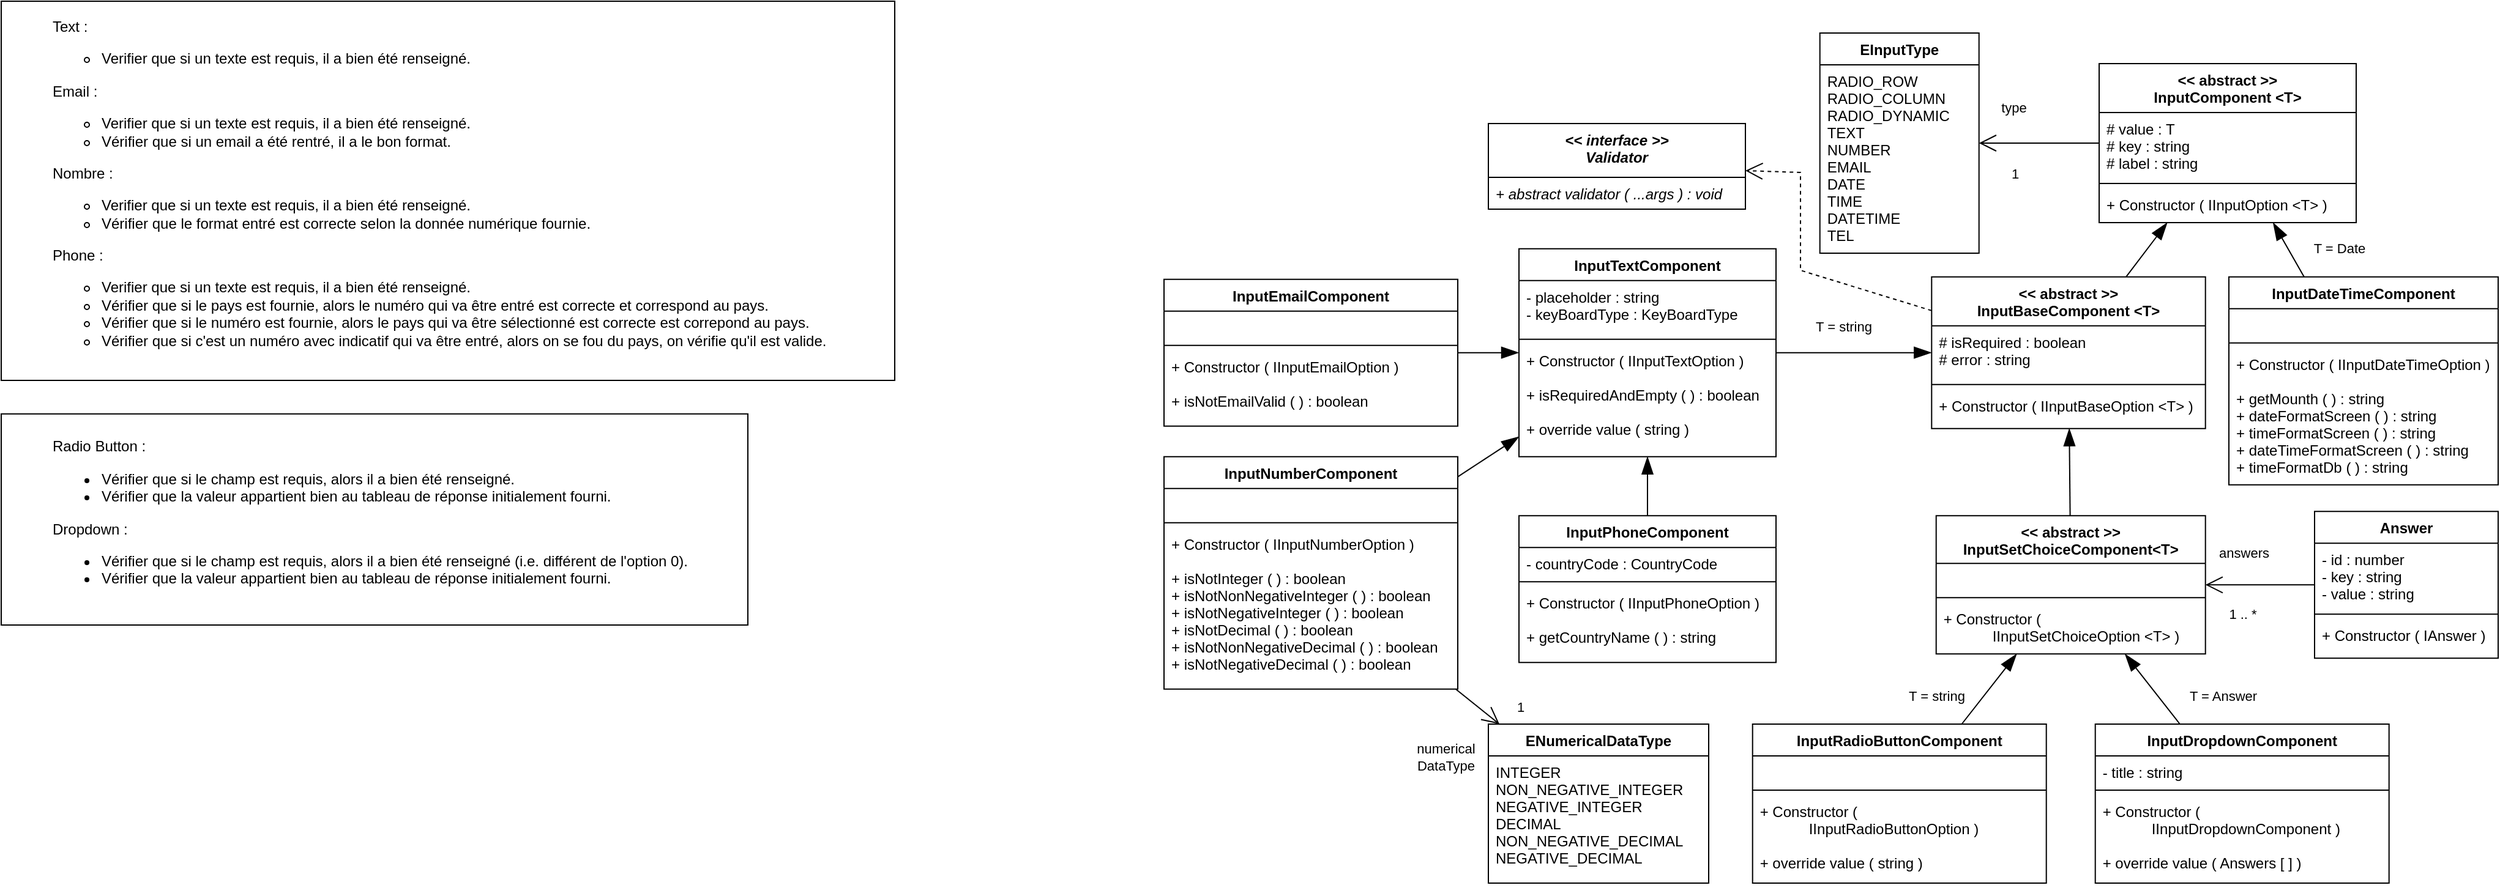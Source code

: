 <mxfile version="20.3.0" type="device"><diagram id="oLknjcHuUUipxlA5i6N5" name="Page-1"><mxGraphModel dx="1541" dy="1760" grid="1" gridSize="10" guides="1" tooltips="1" connect="1" arrows="1" fold="1" page="1" pageScale="1" pageWidth="1169" pageHeight="827" math="0" shadow="0"><root><mxCell id="0"/><mxCell id="1" parent="0"/><mxCell id="k_0akFqak8C3ro5YNcgT-83" value="&lt;&lt; abstract &gt;&gt;&#10;InputComponent &lt;T&gt;" style="swimlane;fontStyle=1;align=center;verticalAlign=top;childLayout=stackLayout;horizontal=1;startSize=40;horizontalStack=0;resizeParent=1;resizeParentMax=0;resizeLast=0;collapsible=1;marginBottom=0;" parent="1" vertex="1"><mxGeometry x="3144" y="91" width="210" height="130" as="geometry"/></mxCell><mxCell id="k_0akFqak8C3ro5YNcgT-84" value="# value : T&#10;# key : string&#10;# label : string" style="text;strokeColor=none;fillColor=none;align=left;verticalAlign=top;spacingLeft=4;spacingRight=4;overflow=hidden;rotatable=0;points=[[0,0.5],[1,0.5]];portConstraint=eastwest;" parent="k_0akFqak8C3ro5YNcgT-83" vertex="1"><mxGeometry y="40" width="210" height="54" as="geometry"/></mxCell><mxCell id="k_0akFqak8C3ro5YNcgT-85" value="" style="line;strokeWidth=1;fillColor=none;align=left;verticalAlign=middle;spacingTop=-1;spacingLeft=3;spacingRight=3;rotatable=0;labelPosition=right;points=[];portConstraint=eastwest;" parent="k_0akFqak8C3ro5YNcgT-83" vertex="1"><mxGeometry y="94" width="210" height="8" as="geometry"/></mxCell><mxCell id="k_0akFqak8C3ro5YNcgT-86" value="+ Constructor ( IInputOption &lt;T&gt; )" style="text;strokeColor=none;fillColor=none;align=left;verticalAlign=top;spacingLeft=4;spacingRight=4;overflow=hidden;rotatable=0;points=[[0,0.5],[1,0.5]];portConstraint=eastwest;" parent="k_0akFqak8C3ro5YNcgT-83" vertex="1"><mxGeometry y="102" width="210" height="28" as="geometry"/></mxCell><mxCell id="k_0akFqak8C3ro5YNcgT-87" value="EInputType" style="swimlane;fontStyle=1;align=center;verticalAlign=top;childLayout=stackLayout;horizontal=1;startSize=26;horizontalStack=0;resizeParent=1;resizeParentMax=0;resizeLast=0;collapsible=1;marginBottom=0;" parent="1" vertex="1"><mxGeometry x="2915.85" y="66" width="130" height="180" as="geometry"/></mxCell><mxCell id="k_0akFqak8C3ro5YNcgT-88" value="RADIO_ROW&#10;    RADIO_COLUMN&#10;    RADIO_DYNAMIC&#10;    TEXT&#10;    NUMBER&#10;    EMAIL&#10;    DATE&#10;    TIME&#10;    DATETIME&#10;TEL" style="text;strokeColor=none;fillColor=none;align=left;verticalAlign=top;spacingLeft=4;spacingRight=4;overflow=hidden;rotatable=0;points=[[0,0.5],[1,0.5]];portConstraint=eastwest;" parent="k_0akFqak8C3ro5YNcgT-87" vertex="1"><mxGeometry y="26" width="130" height="154" as="geometry"/></mxCell><mxCell id="k_0akFqak8C3ro5YNcgT-89" value="" style="endArrow=open;html=1;rounded=0;endFill=0;endSize=12;startSize=12;" parent="1" source="k_0akFqak8C3ro5YNcgT-83" target="k_0akFqak8C3ro5YNcgT-87" edge="1"><mxGeometry width="50" height="50" relative="1" as="geometry"><mxPoint x="3017" y="496" as="sourcePoint"/><mxPoint x="3067" y="446" as="targetPoint"/></mxGeometry></mxCell><mxCell id="k_0akFqak8C3ro5YNcgT-90" value="type" style="edgeLabel;html=1;align=center;verticalAlign=middle;resizable=0;points=[];" parent="k_0akFqak8C3ro5YNcgT-89" vertex="1" connectable="0"><mxGeometry x="-0.674" relative="1" as="geometry"><mxPoint x="-54" y="-29" as="offset"/></mxGeometry></mxCell><mxCell id="k_0akFqak8C3ro5YNcgT-91" value="1" style="edgeLabel;html=1;align=center;verticalAlign=middle;resizable=0;points=[];" parent="k_0akFqak8C3ro5YNcgT-89" vertex="1" connectable="0"><mxGeometry x="-0.396" y="-3" relative="1" as="geometry"><mxPoint x="-40" y="28" as="offset"/></mxGeometry></mxCell><mxCell id="k_0akFqak8C3ro5YNcgT-92" value="&lt;&lt; abstract &gt;&gt;&#10;InputBaseComponent &lt;T&gt;" style="swimlane;fontStyle=1;align=center;verticalAlign=top;childLayout=stackLayout;horizontal=1;startSize=40;horizontalStack=0;resizeParent=1;resizeParentMax=0;resizeLast=0;collapsible=1;marginBottom=0;" parent="1" vertex="1"><mxGeometry x="3007.15" y="265.33" width="223.7" height="124" as="geometry"/></mxCell><mxCell id="k_0akFqak8C3ro5YNcgT-93" value="# isRequired : boolean&#10;# error : string" style="text;strokeColor=none;fillColor=none;align=left;verticalAlign=top;spacingLeft=4;spacingRight=4;overflow=hidden;rotatable=0;points=[[0,0.5],[1,0.5]];portConstraint=eastwest;" parent="k_0akFqak8C3ro5YNcgT-92" vertex="1"><mxGeometry y="40" width="223.7" height="44" as="geometry"/></mxCell><mxCell id="k_0akFqak8C3ro5YNcgT-94" value="" style="line;strokeWidth=1;fillColor=none;align=left;verticalAlign=middle;spacingTop=-1;spacingLeft=3;spacingRight=3;rotatable=0;labelPosition=right;points=[];portConstraint=eastwest;" parent="k_0akFqak8C3ro5YNcgT-92" vertex="1"><mxGeometry y="84" width="223.7" height="8" as="geometry"/></mxCell><mxCell id="k_0akFqak8C3ro5YNcgT-95" value="+ Constructor ( IInputBaseOption &lt;T&gt; )" style="text;strokeColor=none;fillColor=none;align=left;verticalAlign=top;spacingLeft=4;spacingRight=4;overflow=hidden;rotatable=0;points=[[0,0.5],[1,0.5]];portConstraint=eastwest;" parent="k_0akFqak8C3ro5YNcgT-92" vertex="1"><mxGeometry y="92" width="223.7" height="32" as="geometry"/></mxCell><mxCell id="k_0akFqak8C3ro5YNcgT-100" value="" style="endArrow=blockThin;html=1;rounded=0;endFill=1;endSize=12;startSize=12;" parent="1" source="k_0akFqak8C3ro5YNcgT-92" target="k_0akFqak8C3ro5YNcgT-83" edge="1"><mxGeometry width="50" height="50" relative="1" as="geometry"><mxPoint x="2897.002" y="791.0" as="sourcePoint"/><mxPoint x="3025.987" y="691.0" as="targetPoint"/></mxGeometry></mxCell><mxCell id="k_0akFqak8C3ro5YNcgT-103" value="InputTextComponent" style="swimlane;fontStyle=1;align=center;verticalAlign=top;childLayout=stackLayout;horizontal=1;startSize=26;horizontalStack=0;resizeParent=1;resizeParentMax=0;resizeLast=0;collapsible=1;marginBottom=0;" parent="1" vertex="1"><mxGeometry x="2670" y="242.33" width="210" height="170" as="geometry"/></mxCell><mxCell id="k_0akFqak8C3ro5YNcgT-104" value="- placeholder : string&#10;- keyBoardType : KeyBoardType&#10;" style="text;strokeColor=none;fillColor=none;align=left;verticalAlign=top;spacingLeft=4;spacingRight=4;overflow=hidden;rotatable=0;points=[[0,0.5],[1,0.5]];portConstraint=eastwest;" parent="k_0akFqak8C3ro5YNcgT-103" vertex="1"><mxGeometry y="26" width="210" height="44" as="geometry"/></mxCell><mxCell id="k_0akFqak8C3ro5YNcgT-105" value="" style="line;strokeWidth=1;fillColor=none;align=left;verticalAlign=middle;spacingTop=-1;spacingLeft=3;spacingRight=3;rotatable=0;labelPosition=right;points=[];portConstraint=eastwest;" parent="k_0akFqak8C3ro5YNcgT-103" vertex="1"><mxGeometry y="70" width="210" height="8" as="geometry"/></mxCell><mxCell id="k_0akFqak8C3ro5YNcgT-106" value="+ Constructor ( IInputTextOption )&#10;&#10;+ isRequiredAndEmpty ( ) : boolean&#10;&#10;+ override value ( string )" style="text;strokeColor=none;fillColor=none;align=left;verticalAlign=top;spacingLeft=4;spacingRight=4;overflow=hidden;rotatable=0;points=[[0,0.5],[1,0.5]];portConstraint=eastwest;" parent="k_0akFqak8C3ro5YNcgT-103" vertex="1"><mxGeometry y="78" width="210" height="92" as="geometry"/></mxCell><mxCell id="k_0akFqak8C3ro5YNcgT-107" value="" style="endArrow=blockThin;html=1;rounded=0;endFill=1;endSize=12;startSize=12;" parent="1" source="k_0akFqak8C3ro5YNcgT-103" target="k_0akFqak8C3ro5YNcgT-92" edge="1"><mxGeometry width="50" height="50" relative="1" as="geometry"><mxPoint x="3025.89" y="842" as="sourcePoint"/><mxPoint x="2901.003" y="755" as="targetPoint"/><Array as="points"/></mxGeometry></mxCell><mxCell id="k_0akFqak8C3ro5YNcgT-108" value="T = string" style="edgeLabel;html=1;align=center;verticalAlign=middle;resizable=0;points=[];" parent="k_0akFqak8C3ro5YNcgT-107" vertex="1" connectable="0"><mxGeometry x="-0.301" y="-2" relative="1" as="geometry"><mxPoint x="10" y="-24" as="offset"/></mxGeometry></mxCell><mxCell id="k_0akFqak8C3ro5YNcgT-165" value="InputEmailComponent" style="swimlane;fontStyle=1;align=center;verticalAlign=top;childLayout=stackLayout;horizontal=1;startSize=26;horizontalStack=0;resizeParent=1;resizeParentMax=0;resizeLast=0;collapsible=1;marginBottom=0;" parent="1" vertex="1"><mxGeometry x="2380" y="267.33" width="240" height="120" as="geometry"/></mxCell><mxCell id="k_0akFqak8C3ro5YNcgT-166" value=" " style="text;strokeColor=none;fillColor=none;align=left;verticalAlign=top;spacingLeft=4;spacingRight=4;overflow=hidden;rotatable=0;points=[[0,0.5],[1,0.5]];portConstraint=eastwest;" parent="k_0akFqak8C3ro5YNcgT-165" vertex="1"><mxGeometry y="26" width="240" height="24" as="geometry"/></mxCell><mxCell id="k_0akFqak8C3ro5YNcgT-167" value="" style="line;strokeWidth=1;fillColor=none;align=left;verticalAlign=middle;spacingTop=-1;spacingLeft=3;spacingRight=3;rotatable=0;labelPosition=right;points=[];portConstraint=eastwest;" parent="k_0akFqak8C3ro5YNcgT-165" vertex="1"><mxGeometry y="50" width="240" height="8" as="geometry"/></mxCell><mxCell id="k_0akFqak8C3ro5YNcgT-168" value="+ Constructor ( IInputEmailOption )&#10;&#10;+ isNotEmailValid ( ) : boolean" style="text;strokeColor=none;fillColor=none;align=left;verticalAlign=top;spacingLeft=4;spacingRight=4;overflow=hidden;rotatable=0;points=[[0,0.5],[1,0.5]];portConstraint=eastwest;" parent="k_0akFqak8C3ro5YNcgT-165" vertex="1"><mxGeometry y="58" width="240" height="62" as="geometry"/></mxCell><mxCell id="k_0akFqak8C3ro5YNcgT-169" value="" style="endArrow=blockThin;html=1;rounded=0;endFill=1;endSize=12;startSize=12;" parent="1" source="k_0akFqak8C3ro5YNcgT-165" target="k_0akFqak8C3ro5YNcgT-103" edge="1"><mxGeometry width="50" height="50" relative="1" as="geometry"><mxPoint x="2824" y="412.66" as="sourcePoint"/><mxPoint x="3010.3" y="365.925" as="targetPoint"/><Array as="points"/></mxGeometry></mxCell><mxCell id="k_0akFqak8C3ro5YNcgT-171" value="InputNumberComponent" style="swimlane;fontStyle=1;align=center;verticalAlign=top;childLayout=stackLayout;horizontal=1;startSize=26;horizontalStack=0;resizeParent=1;resizeParentMax=0;resizeLast=0;collapsible=1;marginBottom=0;" parent="1" vertex="1"><mxGeometry x="2380" y="412.33" width="240" height="190" as="geometry"/></mxCell><mxCell id="k_0akFqak8C3ro5YNcgT-172" value=" " style="text;strokeColor=none;fillColor=none;align=left;verticalAlign=top;spacingLeft=4;spacingRight=4;overflow=hidden;rotatable=0;points=[[0,0.5],[1,0.5]];portConstraint=eastwest;" parent="k_0akFqak8C3ro5YNcgT-171" vertex="1"><mxGeometry y="26" width="240" height="24" as="geometry"/></mxCell><mxCell id="k_0akFqak8C3ro5YNcgT-173" value="" style="line;strokeWidth=1;fillColor=none;align=left;verticalAlign=middle;spacingTop=-1;spacingLeft=3;spacingRight=3;rotatable=0;labelPosition=right;points=[];portConstraint=eastwest;" parent="k_0akFqak8C3ro5YNcgT-171" vertex="1"><mxGeometry y="50" width="240" height="8" as="geometry"/></mxCell><mxCell id="k_0akFqak8C3ro5YNcgT-174" value="+ Constructor ( IInputNumberOption )&#10;&#10;+ isNotInteger ( ) : boolean&#10;+ isNotNonNegativeInteger ( ) : boolean&#10;+ isNotNegativeInteger ( ) : boolean&#10;+ isNotDecimal ( ) : boolean&#10;+ isNotNonNegativeDecimal ( ) : boolean&#10;+ isNotNegativeDecimal ( ) : boolean" style="text;strokeColor=none;fillColor=none;align=left;verticalAlign=top;spacingLeft=4;spacingRight=4;overflow=hidden;rotatable=0;points=[[0,0.5],[1,0.5]];portConstraint=eastwest;" parent="k_0akFqak8C3ro5YNcgT-171" vertex="1"><mxGeometry y="58" width="240" height="132" as="geometry"/></mxCell><mxCell id="k_0akFqak8C3ro5YNcgT-175" value="ENumericalDataType" style="swimlane;fontStyle=1;align=center;verticalAlign=top;childLayout=stackLayout;horizontal=1;startSize=26;horizontalStack=0;resizeParent=1;resizeParentMax=0;resizeLast=0;collapsible=1;marginBottom=0;" parent="1" vertex="1"><mxGeometry x="2645" y="631.0" width="180" height="130" as="geometry"/></mxCell><mxCell id="k_0akFqak8C3ro5YNcgT-176" value="INTEGER&#10;NON_NEGATIVE_INTEGER&#10;NEGATIVE_INTEGER&#10;DECIMAL&#10;NON_NEGATIVE_DECIMAL&#10;NEGATIVE_DECIMAL" style="text;strokeColor=none;fillColor=none;align=left;verticalAlign=top;spacingLeft=4;spacingRight=4;overflow=hidden;rotatable=0;points=[[0,0.5],[1,0.5]];portConstraint=eastwest;" parent="k_0akFqak8C3ro5YNcgT-175" vertex="1"><mxGeometry y="26" width="180" height="104" as="geometry"/></mxCell><mxCell id="k_0akFqak8C3ro5YNcgT-177" value="" style="endArrow=open;html=1;rounded=0;endFill=0;endSize=12;startSize=12;" parent="1" source="k_0akFqak8C3ro5YNcgT-171" target="k_0akFqak8C3ro5YNcgT-175" edge="1"><mxGeometry width="50" height="50" relative="1" as="geometry"><mxPoint x="3117" y="885.31" as="sourcePoint"/><mxPoint x="3032" y="885.31" as="targetPoint"/><Array as="points"/></mxGeometry></mxCell><mxCell id="k_0akFqak8C3ro5YNcgT-178" value="numerical&lt;br&gt;DataType" style="edgeLabel;html=1;align=center;verticalAlign=middle;resizable=0;points=[];" parent="k_0akFqak8C3ro5YNcgT-177" vertex="1" connectable="0"><mxGeometry x="-0.674" relative="1" as="geometry"><mxPoint x="-14" y="51" as="offset"/></mxGeometry></mxCell><mxCell id="k_0akFqak8C3ro5YNcgT-179" value="1" style="edgeLabel;html=1;align=center;verticalAlign=middle;resizable=0;points=[];" parent="k_0akFqak8C3ro5YNcgT-177" vertex="1" connectable="0"><mxGeometry x="-0.396" y="-3" relative="1" as="geometry"><mxPoint x="43" y="3" as="offset"/></mxGeometry></mxCell><mxCell id="k_0akFqak8C3ro5YNcgT-180" value="" style="endArrow=blockThin;html=1;rounded=0;endFill=1;endSize=12;startSize=12;" parent="1" source="k_0akFqak8C3ro5YNcgT-171" target="k_0akFqak8C3ro5YNcgT-103" edge="1"><mxGeometry width="50" height="50" relative="1" as="geometry"><mxPoint x="2554.0" y="472" as="sourcePoint"/><mxPoint x="2614" y="460.0" as="targetPoint"/><Array as="points"/></mxGeometry></mxCell><mxCell id="2Xq7vHmZoa2aqklkCPyH-1" value="InputPhoneComponent" style="swimlane;fontStyle=1;align=center;verticalAlign=top;childLayout=stackLayout;horizontal=1;startSize=26;horizontalStack=0;resizeParent=1;resizeParentMax=0;resizeLast=0;collapsible=1;marginBottom=0;" vertex="1" parent="1"><mxGeometry x="2670" y="460.67" width="210" height="120" as="geometry"/></mxCell><mxCell id="2Xq7vHmZoa2aqklkCPyH-2" value="- countryCode : CountryCode" style="text;strokeColor=none;fillColor=none;align=left;verticalAlign=top;spacingLeft=4;spacingRight=4;overflow=hidden;rotatable=0;points=[[0,0.5],[1,0.5]];portConstraint=eastwest;" vertex="1" parent="2Xq7vHmZoa2aqklkCPyH-1"><mxGeometry y="26" width="210" height="24" as="geometry"/></mxCell><mxCell id="2Xq7vHmZoa2aqklkCPyH-3" value="" style="line;strokeWidth=1;fillColor=none;align=left;verticalAlign=middle;spacingTop=-1;spacingLeft=3;spacingRight=3;rotatable=0;labelPosition=right;points=[];portConstraint=eastwest;" vertex="1" parent="2Xq7vHmZoa2aqklkCPyH-1"><mxGeometry y="50" width="210" height="8" as="geometry"/></mxCell><mxCell id="2Xq7vHmZoa2aqklkCPyH-4" value="+ Constructor ( IInputPhoneOption )&#10;&#10;+ getCountryName ( ) : string" style="text;strokeColor=none;fillColor=none;align=left;verticalAlign=top;spacingLeft=4;spacingRight=4;overflow=hidden;rotatable=0;points=[[0,0.5],[1,0.5]];portConstraint=eastwest;" vertex="1" parent="2Xq7vHmZoa2aqklkCPyH-1"><mxGeometry y="58" width="210" height="62" as="geometry"/></mxCell><mxCell id="2Xq7vHmZoa2aqklkCPyH-5" value="" style="endArrow=blockThin;html=1;rounded=0;endFill=1;endSize=12;startSize=12;" edge="1" parent="1" source="2Xq7vHmZoa2aqklkCPyH-1" target="k_0akFqak8C3ro5YNcgT-103"><mxGeometry width="50" height="50" relative="1" as="geometry"><mxPoint x="2541.752" y="582" as="sourcePoint"/><mxPoint x="2614" y="523.712" as="targetPoint"/><Array as="points"/></mxGeometry></mxCell><mxCell id="2Xq7vHmZoa2aqklkCPyH-6" value="&lt;&lt; abstract &gt;&gt;&#10;InputSetChoiceComponent&lt;T&gt;" style="swimlane;fontStyle=1;align=center;verticalAlign=top;childLayout=stackLayout;horizontal=1;startSize=39;horizontalStack=0;resizeParent=1;resizeParentMax=0;resizeLast=0;collapsible=1;marginBottom=0;" vertex="1" parent="1"><mxGeometry x="3010.85" y="460.67" width="220" height="113" as="geometry"/></mxCell><mxCell id="2Xq7vHmZoa2aqklkCPyH-7" value=" " style="text;strokeColor=none;fillColor=none;align=left;verticalAlign=top;spacingLeft=4;spacingRight=4;overflow=hidden;rotatable=0;points=[[0,0.5],[1,0.5]];portConstraint=eastwest;" vertex="1" parent="2Xq7vHmZoa2aqklkCPyH-6"><mxGeometry y="39" width="220" height="24" as="geometry"/></mxCell><mxCell id="2Xq7vHmZoa2aqklkCPyH-8" value="" style="line;strokeWidth=1;fillColor=none;align=left;verticalAlign=middle;spacingTop=-1;spacingLeft=3;spacingRight=3;rotatable=0;labelPosition=right;points=[];portConstraint=eastwest;" vertex="1" parent="2Xq7vHmZoa2aqklkCPyH-6"><mxGeometry y="63" width="220" height="8" as="geometry"/></mxCell><mxCell id="2Xq7vHmZoa2aqklkCPyH-9" value="+ Constructor (&#10;            IInputSetChoiceOption &lt;T&gt; )&#10;" style="text;strokeColor=none;fillColor=none;align=left;verticalAlign=top;spacingLeft=4;spacingRight=4;overflow=hidden;rotatable=0;points=[[0,0.5],[1,0.5]];portConstraint=eastwest;" vertex="1" parent="2Xq7vHmZoa2aqklkCPyH-6"><mxGeometry y="71" width="220" height="42" as="geometry"/></mxCell><mxCell id="2Xq7vHmZoa2aqklkCPyH-10" value="InputRadioButtonComponent" style="swimlane;fontStyle=1;align=center;verticalAlign=top;childLayout=stackLayout;horizontal=1;startSize=26;horizontalStack=0;resizeParent=1;resizeParentMax=0;resizeLast=0;collapsible=1;marginBottom=0;" vertex="1" parent="1"><mxGeometry x="2860.85" y="631.0" width="240" height="130" as="geometry"/></mxCell><mxCell id="2Xq7vHmZoa2aqklkCPyH-11" value=" " style="text;strokeColor=none;fillColor=none;align=left;verticalAlign=top;spacingLeft=4;spacingRight=4;overflow=hidden;rotatable=0;points=[[0,0.5],[1,0.5]];portConstraint=eastwest;" vertex="1" parent="2Xq7vHmZoa2aqklkCPyH-10"><mxGeometry y="26" width="240" height="24" as="geometry"/></mxCell><mxCell id="2Xq7vHmZoa2aqklkCPyH-12" value="" style="line;strokeWidth=1;fillColor=none;align=left;verticalAlign=middle;spacingTop=-1;spacingLeft=3;spacingRight=3;rotatable=0;labelPosition=right;points=[];portConstraint=eastwest;" vertex="1" parent="2Xq7vHmZoa2aqklkCPyH-10"><mxGeometry y="50" width="240" height="8" as="geometry"/></mxCell><mxCell id="2Xq7vHmZoa2aqklkCPyH-13" value="+ Constructor (&#10;            IInputRadioButtonOption )&#10;&#10;+ override value ( string ) &#10;" style="text;strokeColor=none;fillColor=none;align=left;verticalAlign=top;spacingLeft=4;spacingRight=4;overflow=hidden;rotatable=0;points=[[0,0.5],[1,0.5]];portConstraint=eastwest;" vertex="1" parent="2Xq7vHmZoa2aqklkCPyH-10"><mxGeometry y="58" width="240" height="72" as="geometry"/></mxCell><mxCell id="2Xq7vHmZoa2aqklkCPyH-14" value="InputDropdownComponent" style="swimlane;fontStyle=1;align=center;verticalAlign=top;childLayout=stackLayout;horizontal=1;startSize=26;horizontalStack=0;resizeParent=1;resizeParentMax=0;resizeLast=0;collapsible=1;marginBottom=0;" vertex="1" parent="1"><mxGeometry x="3140.85" y="631.0" width="240" height="130" as="geometry"/></mxCell><mxCell id="2Xq7vHmZoa2aqklkCPyH-15" value="- title : string" style="text;strokeColor=none;fillColor=none;align=left;verticalAlign=top;spacingLeft=4;spacingRight=4;overflow=hidden;rotatable=0;points=[[0,0.5],[1,0.5]];portConstraint=eastwest;" vertex="1" parent="2Xq7vHmZoa2aqklkCPyH-14"><mxGeometry y="26" width="240" height="24" as="geometry"/></mxCell><mxCell id="2Xq7vHmZoa2aqklkCPyH-16" value="" style="line;strokeWidth=1;fillColor=none;align=left;verticalAlign=middle;spacingTop=-1;spacingLeft=3;spacingRight=3;rotatable=0;labelPosition=right;points=[];portConstraint=eastwest;" vertex="1" parent="2Xq7vHmZoa2aqklkCPyH-14"><mxGeometry y="50" width="240" height="8" as="geometry"/></mxCell><mxCell id="2Xq7vHmZoa2aqklkCPyH-17" value="+ Constructor (&#10;            IInputDropdownComponent )&#10;&#10;+ override value ( Answers [ ] )" style="text;strokeColor=none;fillColor=none;align=left;verticalAlign=top;spacingLeft=4;spacingRight=4;overflow=hidden;rotatable=0;points=[[0,0.5],[1,0.5]];portConstraint=eastwest;" vertex="1" parent="2Xq7vHmZoa2aqklkCPyH-14"><mxGeometry y="58" width="240" height="72" as="geometry"/></mxCell><mxCell id="2Xq7vHmZoa2aqklkCPyH-18" value="" style="endArrow=blockThin;html=1;rounded=0;endFill=1;endSize=12;startSize=12;" edge="1" parent="1" source="2Xq7vHmZoa2aqklkCPyH-6" target="k_0akFqak8C3ro5YNcgT-92"><mxGeometry width="50" height="50" relative="1" as="geometry"><mxPoint x="2764" y="411.66" as="sourcePoint"/><mxPoint x="2950.3" y="364.925" as="targetPoint"/><Array as="points"/></mxGeometry></mxCell><mxCell id="2Xq7vHmZoa2aqklkCPyH-20" value="" style="endArrow=blockThin;html=1;rounded=0;endFill=1;endSize=12;startSize=12;" edge="1" parent="1" source="2Xq7vHmZoa2aqklkCPyH-10" target="2Xq7vHmZoa2aqklkCPyH-6"><mxGeometry width="50" height="50" relative="1" as="geometry"><mxPoint x="2722.7" y="580.67" as="sourcePoint"/><mxPoint x="2722.7" y="522.67" as="targetPoint"/><Array as="points"/></mxGeometry></mxCell><mxCell id="2Xq7vHmZoa2aqklkCPyH-30" value="T = string" style="edgeLabel;html=1;align=center;verticalAlign=middle;resizable=0;points=[];" vertex="1" connectable="0" parent="2Xq7vHmZoa2aqklkCPyH-20"><mxGeometry x="-0.245" y="1" relative="1" as="geometry"><mxPoint x="-37" y="-1" as="offset"/></mxGeometry></mxCell><mxCell id="2Xq7vHmZoa2aqklkCPyH-21" value="" style="endArrow=blockThin;html=1;rounded=0;endFill=1;endSize=12;startSize=12;" edge="1" parent="1" source="2Xq7vHmZoa2aqklkCPyH-14" target="2Xq7vHmZoa2aqklkCPyH-6"><mxGeometry width="50" height="50" relative="1" as="geometry"><mxPoint x="3037.31" y="641" as="sourcePoint"/><mxPoint x="3080.971" y="583.67" as="targetPoint"/><Array as="points"/></mxGeometry></mxCell><mxCell id="2Xq7vHmZoa2aqklkCPyH-29" value="T = Answer" style="edgeLabel;html=1;align=center;verticalAlign=middle;resizable=0;points=[];" vertex="1" connectable="0" parent="2Xq7vHmZoa2aqklkCPyH-21"><mxGeometry x="-0.162" y="1" relative="1" as="geometry"><mxPoint x="54" as="offset"/></mxGeometry></mxCell><mxCell id="2Xq7vHmZoa2aqklkCPyH-22" value="Answer" style="swimlane;fontStyle=1;align=center;verticalAlign=top;childLayout=stackLayout;horizontal=1;startSize=26;horizontalStack=0;resizeParent=1;resizeParentMax=0;resizeLast=0;collapsible=1;marginBottom=0;" vertex="1" parent="1"><mxGeometry x="3320" y="457.17" width="150" height="120" as="geometry"/></mxCell><mxCell id="2Xq7vHmZoa2aqklkCPyH-23" value="- id : number&#10;- key : string&#10;- value : string" style="text;strokeColor=none;fillColor=none;align=left;verticalAlign=top;spacingLeft=4;spacingRight=4;overflow=hidden;rotatable=0;points=[[0,0.5],[1,0.5]];portConstraint=eastwest;" vertex="1" parent="2Xq7vHmZoa2aqklkCPyH-22"><mxGeometry y="26" width="150" height="54" as="geometry"/></mxCell><mxCell id="2Xq7vHmZoa2aqklkCPyH-24" value="" style="line;strokeWidth=1;fillColor=none;align=left;verticalAlign=middle;spacingTop=-1;spacingLeft=3;spacingRight=3;rotatable=0;labelPosition=right;points=[];portConstraint=eastwest;" vertex="1" parent="2Xq7vHmZoa2aqklkCPyH-22"><mxGeometry y="80" width="150" height="8" as="geometry"/></mxCell><mxCell id="2Xq7vHmZoa2aqklkCPyH-25" value="+ Constructor ( IAnswer )" style="text;strokeColor=none;fillColor=none;align=left;verticalAlign=top;spacingLeft=4;spacingRight=4;overflow=hidden;rotatable=0;points=[[0,0.5],[1,0.5]];portConstraint=eastwest;" vertex="1" parent="2Xq7vHmZoa2aqklkCPyH-22"><mxGeometry y="88" width="150" height="32" as="geometry"/></mxCell><mxCell id="2Xq7vHmZoa2aqklkCPyH-26" value="" style="endArrow=open;html=1;rounded=0;endFill=0;endSize=12;startSize=12;" edge="1" parent="1" source="2Xq7vHmZoa2aqklkCPyH-22" target="2Xq7vHmZoa2aqklkCPyH-6"><mxGeometry width="50" height="50" relative="1" as="geometry"><mxPoint x="3124.0" y="470.67" as="sourcePoint"/><mxPoint x="3124" y="399.0" as="targetPoint"/><Array as="points"/></mxGeometry></mxCell><mxCell id="2Xq7vHmZoa2aqklkCPyH-27" value="answers" style="edgeLabel;html=1;align=center;verticalAlign=middle;resizable=0;points=[];" vertex="1" connectable="0" parent="2Xq7vHmZoa2aqklkCPyH-26"><mxGeometry x="0.557" y="-2" relative="1" as="geometry"><mxPoint x="11" y="-24" as="offset"/></mxGeometry></mxCell><mxCell id="2Xq7vHmZoa2aqklkCPyH-28" value="1 .. *" style="edgeLabel;html=1;align=center;verticalAlign=middle;resizable=0;points=[];" vertex="1" connectable="0" parent="2Xq7vHmZoa2aqklkCPyH-26"><mxGeometry x="0.611" y="-1" relative="1" as="geometry"><mxPoint x="13" y="25" as="offset"/></mxGeometry></mxCell><mxCell id="2Xq7vHmZoa2aqklkCPyH-31" value="" style="endArrow=blockThin;html=1;rounded=0;endFill=1;endSize=12;startSize=12;" edge="1" source="2Xq7vHmZoa2aqklkCPyH-33" parent="1" target="k_0akFqak8C3ro5YNcgT-83"><mxGeometry width="50" height="50" relative="1" as="geometry"><mxPoint x="3014.429" y="695" as="sourcePoint"/><mxPoint x="3574" y="353" as="targetPoint"/></mxGeometry></mxCell><mxCell id="2Xq7vHmZoa2aqklkCPyH-32" value="T = Date" style="edgeLabel;html=1;align=center;verticalAlign=middle;resizable=0;points=[];" vertex="1" connectable="0" parent="2Xq7vHmZoa2aqklkCPyH-31"><mxGeometry x="-0.301" y="-2" relative="1" as="geometry"><mxPoint x="35" y="-7" as="offset"/></mxGeometry></mxCell><mxCell id="2Xq7vHmZoa2aqklkCPyH-33" value="InputDateTimeComponent" style="swimlane;fontStyle=1;align=center;verticalAlign=top;childLayout=stackLayout;horizontal=1;startSize=26;horizontalStack=0;resizeParent=1;resizeParentMax=0;resizeLast=0;collapsible=1;marginBottom=0;" vertex="1" parent="1"><mxGeometry x="3250" y="265.33" width="220" height="170" as="geometry"/></mxCell><mxCell id="2Xq7vHmZoa2aqklkCPyH-34" value=" " style="text;strokeColor=none;fillColor=none;align=left;verticalAlign=top;spacingLeft=4;spacingRight=4;overflow=hidden;rotatable=0;points=[[0,0.5],[1,0.5]];portConstraint=eastwest;" vertex="1" parent="2Xq7vHmZoa2aqklkCPyH-33"><mxGeometry y="26" width="220" height="24" as="geometry"/></mxCell><mxCell id="2Xq7vHmZoa2aqklkCPyH-35" value="" style="line;strokeWidth=1;fillColor=none;align=left;verticalAlign=middle;spacingTop=-1;spacingLeft=3;spacingRight=3;rotatable=0;labelPosition=right;points=[];portConstraint=eastwest;" vertex="1" parent="2Xq7vHmZoa2aqklkCPyH-33"><mxGeometry y="50" width="220" height="8" as="geometry"/></mxCell><mxCell id="2Xq7vHmZoa2aqklkCPyH-36" value="+ Constructor ( IInputDateTimeOption )&#10;&#10;+ getMounth ( ) : string&#10;+ dateFormatScreen ( ) : string&#10;+ timeFormatScreen ( ) : string&#10;+ dateTimeFormatScreen ( ) : string&#10;+ timeFormatDb ( ) : string" style="text;strokeColor=none;fillColor=none;align=left;verticalAlign=top;spacingLeft=4;spacingRight=4;overflow=hidden;rotatable=0;points=[[0,0.5],[1,0.5]];portConstraint=eastwest;" vertex="1" parent="2Xq7vHmZoa2aqklkCPyH-33"><mxGeometry y="58" width="220" height="112" as="geometry"/></mxCell><mxCell id="2Xq7vHmZoa2aqklkCPyH-37" value="&lt;blockquote style=&quot;margin: 0 0 0 40px; border: none; padding: 0px;&quot;&gt;Text :&lt;/blockquote&gt;&lt;ul&gt;&lt;ul&gt;&lt;li&gt;Verifier que si un texte est requis, il a bien été renseigné.&lt;/li&gt;&lt;/ul&gt;&lt;/ul&gt;&lt;blockquote style=&quot;margin: 0 0 0 40px; border: none; padding: 0px;&quot;&gt;&lt;div&gt;Email :&lt;/div&gt;&lt;/blockquote&gt;&lt;div&gt;&lt;ul&gt;&lt;ul&gt;&lt;li&gt;Verifier que si un texte est requis, il a bien été renseigné.&lt;/li&gt;&lt;li&gt;Vérifier que si un email a été rentré, il a le bon format.&lt;/li&gt;&lt;/ul&gt;&lt;/ul&gt;&lt;/div&gt;&lt;blockquote style=&quot;margin: 0 0 0 40px; border: none; padding: 0px;&quot;&gt;&lt;div&gt;&lt;div&gt;Nombre :&lt;/div&gt;&lt;/div&gt;&lt;/blockquote&gt;&lt;div&gt;&lt;ul&gt;&lt;ul&gt;&lt;li&gt;Verifier que si un texte est requis, il a bien été renseigné.&lt;/li&gt;&lt;li&gt;Vérifier que le format entré est correcte selon la donnée numérique fournie.&lt;/li&gt;&lt;/ul&gt;&lt;/ul&gt;&lt;/div&gt;&lt;blockquote style=&quot;margin: 0 0 0 40px; border: none; padding: 0px;&quot;&gt;&lt;div&gt;&lt;div&gt;Phone :&lt;/div&gt;&lt;/div&gt;&lt;/blockquote&gt;&lt;div&gt;&lt;ul&gt;&lt;ul&gt;&lt;li&gt;Verifier que si un texte est requis, il a bien été renseigné.&lt;/li&gt;&lt;li&gt;Vérifier que si le pays est fournie, alors le numéro qui va être entré est correcte et correspond au pays.&lt;/li&gt;&lt;li&gt;Vérifier que si le numéro est fournie, alors le pays qui va être sélectionné est correcte est correpond au pays.&lt;/li&gt;&lt;li&gt;Vérifier que si c'est un numéro avec indicatif qui va être entré, alors on se fou du pays, on vérifie qu'il est valide.&lt;/li&gt;&lt;/ul&gt;&lt;/ul&gt;&lt;/div&gt;" style="rounded=1;whiteSpace=wrap;html=1;align=left;arcSize=0;" vertex="1" parent="1"><mxGeometry x="1430" y="40" width="730" height="310" as="geometry"/></mxCell><mxCell id="2Xq7vHmZoa2aqklkCPyH-38" value="&lt;blockquote style=&quot;margin: 0 0 0 40px; border: none; padding: 0px;&quot;&gt;Radio Button :&lt;/blockquote&gt;&lt;blockquote style=&quot;margin: 0 0 0 40px; border: none; padding: 0px;&quot;&gt;&lt;ul&gt;&lt;li&gt;Vérifier que si le champ est requis, alors il a bien été renseigné.&lt;/li&gt;&lt;li&gt;Vérifier que la valeur appartient bien au tableau de réponse initialement fourni.&lt;/li&gt;&lt;/ul&gt;&lt;div&gt;Dropdown :&lt;/div&gt;&lt;div&gt;&lt;ul&gt;&lt;li&gt;Vérifier que si le champ est requis, alors il a bien été renseigné (i.e. différent de l'option 0).&lt;/li&gt;&lt;li&gt;Vérifier que la valeur appartient bien au tableau de réponse initialement fourni.&lt;/li&gt;&lt;/ul&gt;&lt;/div&gt;&lt;/blockquote&gt;" style="rounded=1;whiteSpace=wrap;html=1;align=left;arcSize=0;" vertex="1" parent="1"><mxGeometry x="1430" y="377.39" width="610" height="172.61" as="geometry"/></mxCell><mxCell id="2Xq7vHmZoa2aqklkCPyH-39" value="&lt;&lt; interface &gt;&gt;&#10;Validator" style="swimlane;fontStyle=3;align=center;verticalAlign=top;childLayout=stackLayout;horizontal=1;startSize=44;horizontalStack=0;resizeParent=1;resizeParentMax=0;resizeLast=0;collapsible=1;marginBottom=0;" vertex="1" parent="1"><mxGeometry x="2645" y="140" width="210" height="70" as="geometry"/></mxCell><mxCell id="2Xq7vHmZoa2aqklkCPyH-42" value="+ abstract validator ( ...args ) : void" style="text;strokeColor=none;fillColor=none;align=left;verticalAlign=top;spacingLeft=4;spacingRight=4;overflow=hidden;rotatable=0;points=[[0,0.5],[1,0.5]];portConstraint=eastwest;fontStyle=2" vertex="1" parent="2Xq7vHmZoa2aqklkCPyH-39"><mxGeometry y="44" width="210" height="26" as="geometry"/></mxCell><mxCell id="2Xq7vHmZoa2aqklkCPyH-44" value="" style="endArrow=open;html=1;rounded=0;endFill=0;endSize=12;startSize=12;dashed=1;" edge="1" parent="1" source="k_0akFqak8C3ro5YNcgT-92" target="2Xq7vHmZoa2aqklkCPyH-39"><mxGeometry width="50" height="50" relative="1" as="geometry"><mxPoint x="2799.0" y="470.67" as="sourcePoint"/><mxPoint x="2799.0" y="422.33" as="targetPoint"/><Array as="points"><mxPoint x="2900" y="260"/><mxPoint x="2900" y="180"/></Array></mxGeometry></mxCell></root></mxGraphModel></diagram></mxfile>
